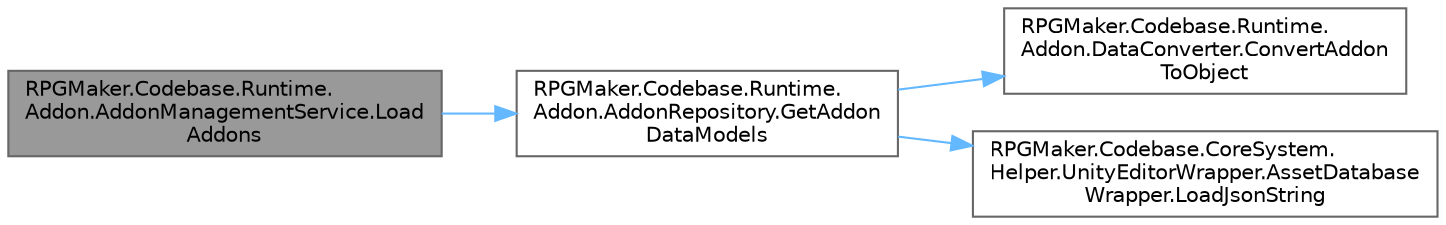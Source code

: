 digraph "RPGMaker.Codebase.Runtime.Addon.AddonManagementService.LoadAddons"
{
 // LATEX_PDF_SIZE
  bgcolor="transparent";
  edge [fontname=Helvetica,fontsize=10,labelfontname=Helvetica,labelfontsize=10];
  node [fontname=Helvetica,fontsize=10,shape=box,height=0.2,width=0.4];
  rankdir="LR";
  Node1 [id="Node000001",label="RPGMaker.Codebase.Runtime.\lAddon.AddonManagementService.Load\lAddons",height=0.2,width=0.4,color="gray40", fillcolor="grey60", style="filled", fontcolor="black",tooltip="😁 アドオン・リスト読込"];
  Node1 -> Node2 [id="edge1_Node000001_Node000002",color="steelblue1",style="solid",tooltip=" "];
  Node2 [id="Node000002",label="RPGMaker.Codebase.Runtime.\lAddon.AddonRepository.GetAddon\lDataModels",height=0.2,width=0.4,color="grey40", fillcolor="white", style="filled",URL="$d5/dd2/class_r_p_g_maker_1_1_codebase_1_1_runtime_1_1_addon_1_1_addon_repository.html#aceb981f220b4db0722f8fbad595cd342",tooltip="😁 アドオンデータをJSONから読み出す."];
  Node2 -> Node3 [id="edge2_Node000002_Node000003",color="steelblue1",style="solid",tooltip=" "];
  Node3 [id="Node000003",label="RPGMaker.Codebase.Runtime.\lAddon.DataConverter.ConvertAddon\lToObject",height=0.2,width=0.4,color="grey40", fillcolor="white", style="filled",URL="$df/d54/class_r_p_g_maker_1_1_codebase_1_1_runtime_1_1_addon_1_1_data_converter.html#acc73fd24080223f730ca001446f92c37",tooltip="😁 変換"];
  Node2 -> Node4 [id="edge3_Node000002_Node000004",color="steelblue1",style="solid",tooltip=" "];
  Node4 [id="Node000004",label="RPGMaker.Codebase.CoreSystem.\lHelper.UnityEditorWrapper.AssetDatabase\lWrapper.LoadJsonString",height=0.2,width=0.4,color="grey40", fillcolor="white", style="filled",URL="$d9/d20/class_r_p_g_maker_1_1_codebase_1_1_core_system_1_1_helper_1_1_unity_editor_wrapper_1_1_asset_database_wrapper.html#ab1557b81ee60a7dc4f85349106fe4244",tooltip=" "];
}
